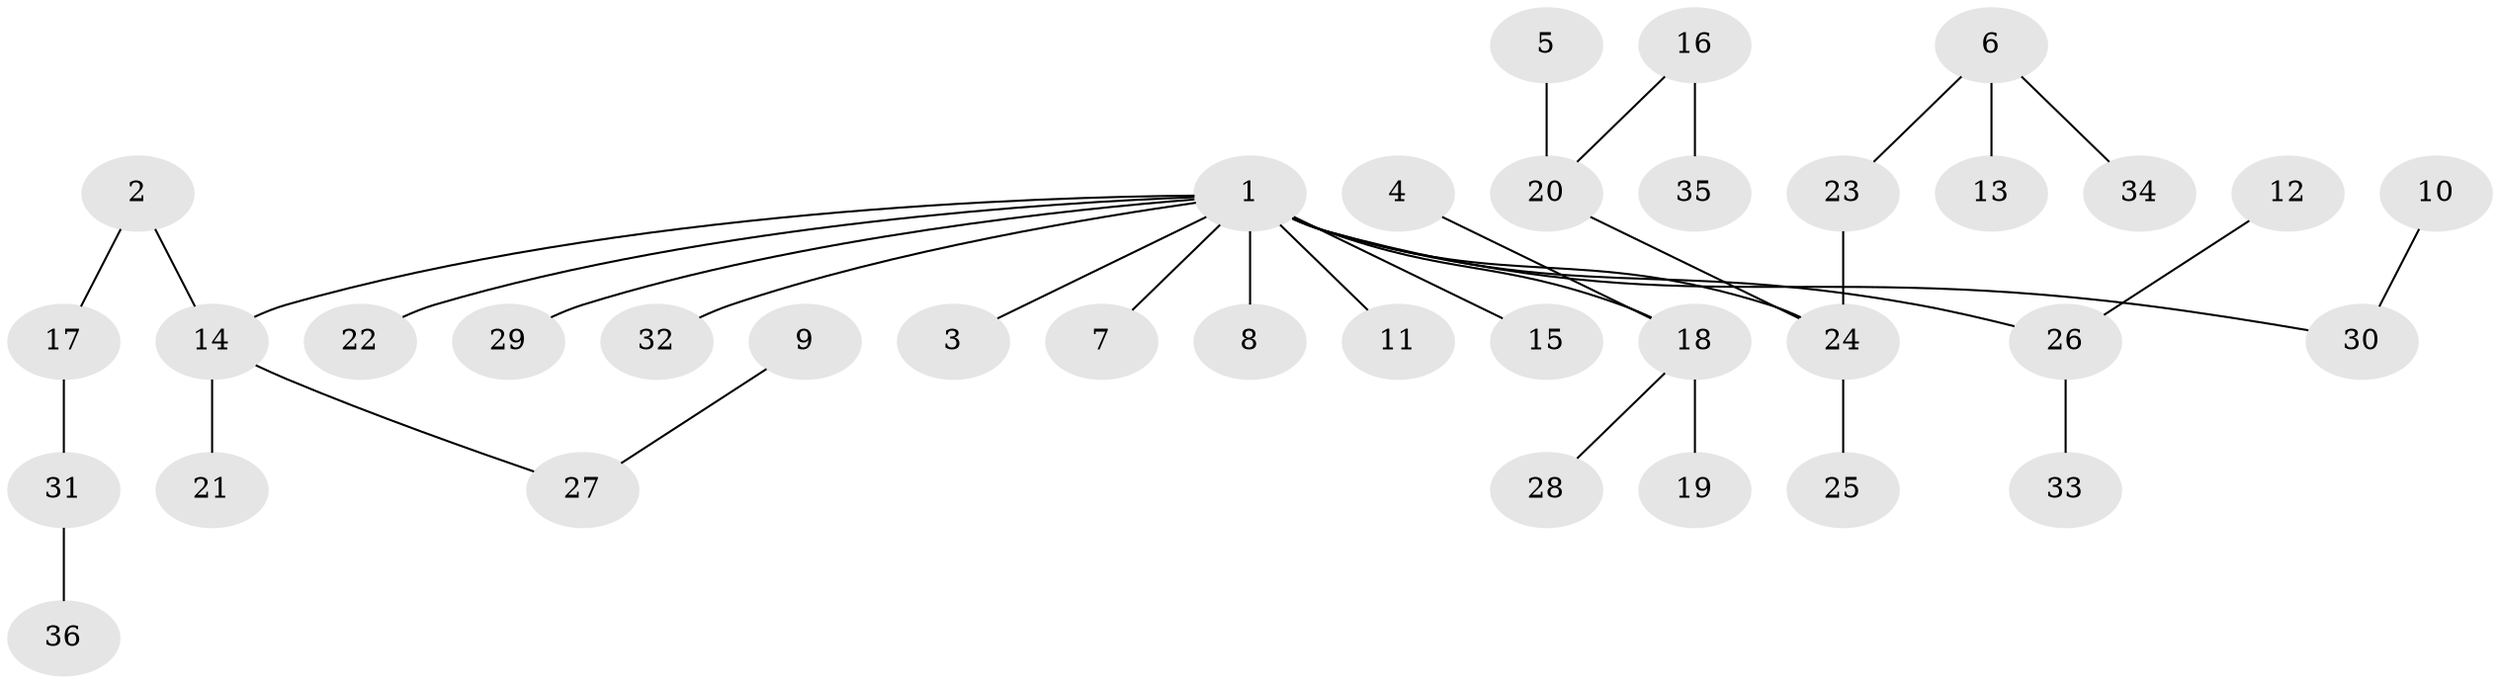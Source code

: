// original degree distribution, {8: 0.013888888888888888, 7: 0.013888888888888888, 5: 0.013888888888888888, 2: 0.2916666666666667, 4: 0.05555555555555555, 1: 0.4722222222222222, 3: 0.1388888888888889}
// Generated by graph-tools (version 1.1) at 2025/26/03/09/25 03:26:26]
// undirected, 36 vertices, 35 edges
graph export_dot {
graph [start="1"]
  node [color=gray90,style=filled];
  1;
  2;
  3;
  4;
  5;
  6;
  7;
  8;
  9;
  10;
  11;
  12;
  13;
  14;
  15;
  16;
  17;
  18;
  19;
  20;
  21;
  22;
  23;
  24;
  25;
  26;
  27;
  28;
  29;
  30;
  31;
  32;
  33;
  34;
  35;
  36;
  1 -- 3 [weight=1.0];
  1 -- 7 [weight=1.0];
  1 -- 8 [weight=1.0];
  1 -- 11 [weight=1.0];
  1 -- 14 [weight=1.0];
  1 -- 15 [weight=1.0];
  1 -- 18 [weight=1.0];
  1 -- 22 [weight=1.0];
  1 -- 24 [weight=1.0];
  1 -- 26 [weight=1.0];
  1 -- 29 [weight=1.0];
  1 -- 30 [weight=1.0];
  1 -- 32 [weight=1.0];
  2 -- 14 [weight=1.0];
  2 -- 17 [weight=1.0];
  4 -- 18 [weight=1.0];
  5 -- 20 [weight=1.0];
  6 -- 13 [weight=1.0];
  6 -- 23 [weight=1.0];
  6 -- 34 [weight=1.0];
  9 -- 27 [weight=1.0];
  10 -- 30 [weight=1.0];
  12 -- 26 [weight=1.0];
  14 -- 21 [weight=1.0];
  14 -- 27 [weight=1.0];
  16 -- 20 [weight=1.0];
  16 -- 35 [weight=1.0];
  17 -- 31 [weight=1.0];
  18 -- 19 [weight=1.0];
  18 -- 28 [weight=1.0];
  20 -- 24 [weight=1.0];
  23 -- 24 [weight=1.0];
  24 -- 25 [weight=1.0];
  26 -- 33 [weight=1.0];
  31 -- 36 [weight=1.0];
}
